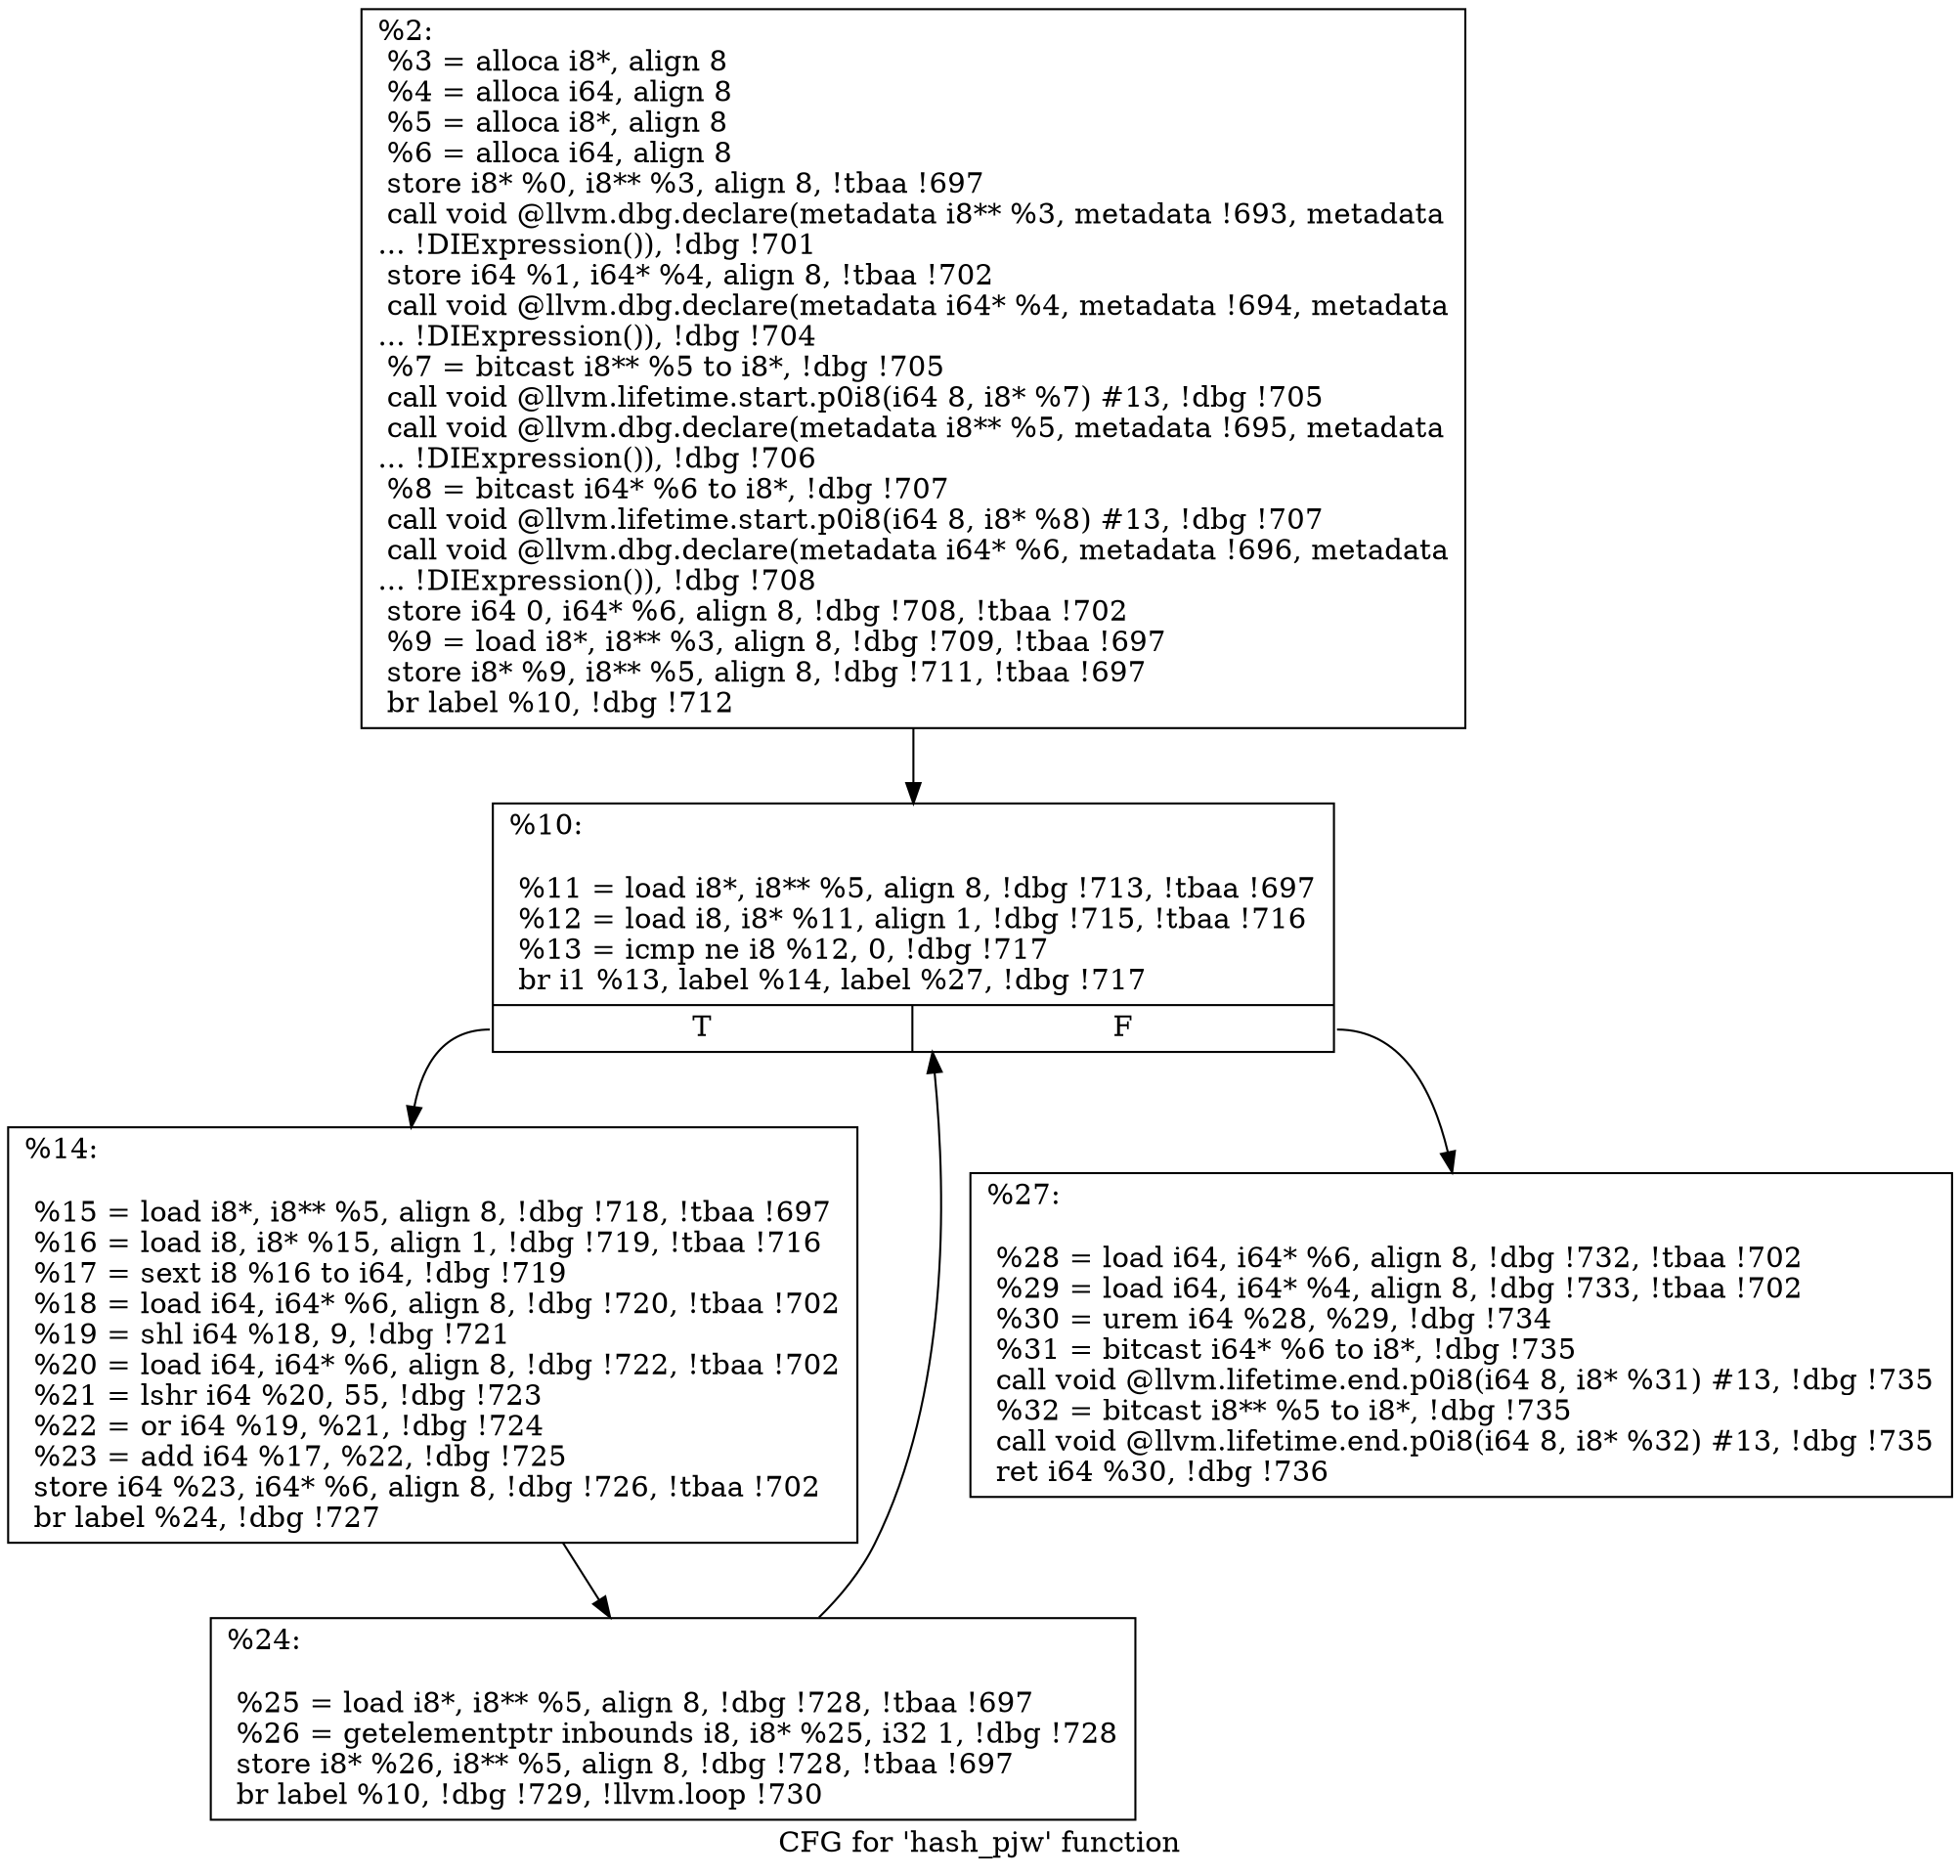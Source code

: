 digraph "CFG for 'hash_pjw' function" {
	label="CFG for 'hash_pjw' function";

	Node0x260d310 [shape=record,label="{%2:\l  %3 = alloca i8*, align 8\l  %4 = alloca i64, align 8\l  %5 = alloca i8*, align 8\l  %6 = alloca i64, align 8\l  store i8* %0, i8** %3, align 8, !tbaa !697\l  call void @llvm.dbg.declare(metadata i8** %3, metadata !693, metadata\l... !DIExpression()), !dbg !701\l  store i64 %1, i64* %4, align 8, !tbaa !702\l  call void @llvm.dbg.declare(metadata i64* %4, metadata !694, metadata\l... !DIExpression()), !dbg !704\l  %7 = bitcast i8** %5 to i8*, !dbg !705\l  call void @llvm.lifetime.start.p0i8(i64 8, i8* %7) #13, !dbg !705\l  call void @llvm.dbg.declare(metadata i8** %5, metadata !695, metadata\l... !DIExpression()), !dbg !706\l  %8 = bitcast i64* %6 to i8*, !dbg !707\l  call void @llvm.lifetime.start.p0i8(i64 8, i8* %8) #13, !dbg !707\l  call void @llvm.dbg.declare(metadata i64* %6, metadata !696, metadata\l... !DIExpression()), !dbg !708\l  store i64 0, i64* %6, align 8, !dbg !708, !tbaa !702\l  %9 = load i8*, i8** %3, align 8, !dbg !709, !tbaa !697\l  store i8* %9, i8** %5, align 8, !dbg !711, !tbaa !697\l  br label %10, !dbg !712\l}"];
	Node0x260d310 -> Node0x260d3f0;
	Node0x260d3f0 [shape=record,label="{%10:\l\l  %11 = load i8*, i8** %5, align 8, !dbg !713, !tbaa !697\l  %12 = load i8, i8* %11, align 1, !dbg !715, !tbaa !716\l  %13 = icmp ne i8 %12, 0, !dbg !717\l  br i1 %13, label %14, label %27, !dbg !717\l|{<s0>T|<s1>F}}"];
	Node0x260d3f0:s0 -> Node0x260d440;
	Node0x260d3f0:s1 -> Node0x260d4e0;
	Node0x260d440 [shape=record,label="{%14:\l\l  %15 = load i8*, i8** %5, align 8, !dbg !718, !tbaa !697\l  %16 = load i8, i8* %15, align 1, !dbg !719, !tbaa !716\l  %17 = sext i8 %16 to i64, !dbg !719\l  %18 = load i64, i64* %6, align 8, !dbg !720, !tbaa !702\l  %19 = shl i64 %18, 9, !dbg !721\l  %20 = load i64, i64* %6, align 8, !dbg !722, !tbaa !702\l  %21 = lshr i64 %20, 55, !dbg !723\l  %22 = or i64 %19, %21, !dbg !724\l  %23 = add i64 %17, %22, !dbg !725\l  store i64 %23, i64* %6, align 8, !dbg !726, !tbaa !702\l  br label %24, !dbg !727\l}"];
	Node0x260d440 -> Node0x260d490;
	Node0x260d490 [shape=record,label="{%24:\l\l  %25 = load i8*, i8** %5, align 8, !dbg !728, !tbaa !697\l  %26 = getelementptr inbounds i8, i8* %25, i32 1, !dbg !728\l  store i8* %26, i8** %5, align 8, !dbg !728, !tbaa !697\l  br label %10, !dbg !729, !llvm.loop !730\l}"];
	Node0x260d490 -> Node0x260d3f0;
	Node0x260d4e0 [shape=record,label="{%27:\l\l  %28 = load i64, i64* %6, align 8, !dbg !732, !tbaa !702\l  %29 = load i64, i64* %4, align 8, !dbg !733, !tbaa !702\l  %30 = urem i64 %28, %29, !dbg !734\l  %31 = bitcast i64* %6 to i8*, !dbg !735\l  call void @llvm.lifetime.end.p0i8(i64 8, i8* %31) #13, !dbg !735\l  %32 = bitcast i8** %5 to i8*, !dbg !735\l  call void @llvm.lifetime.end.p0i8(i64 8, i8* %32) #13, !dbg !735\l  ret i64 %30, !dbg !736\l}"];
}
